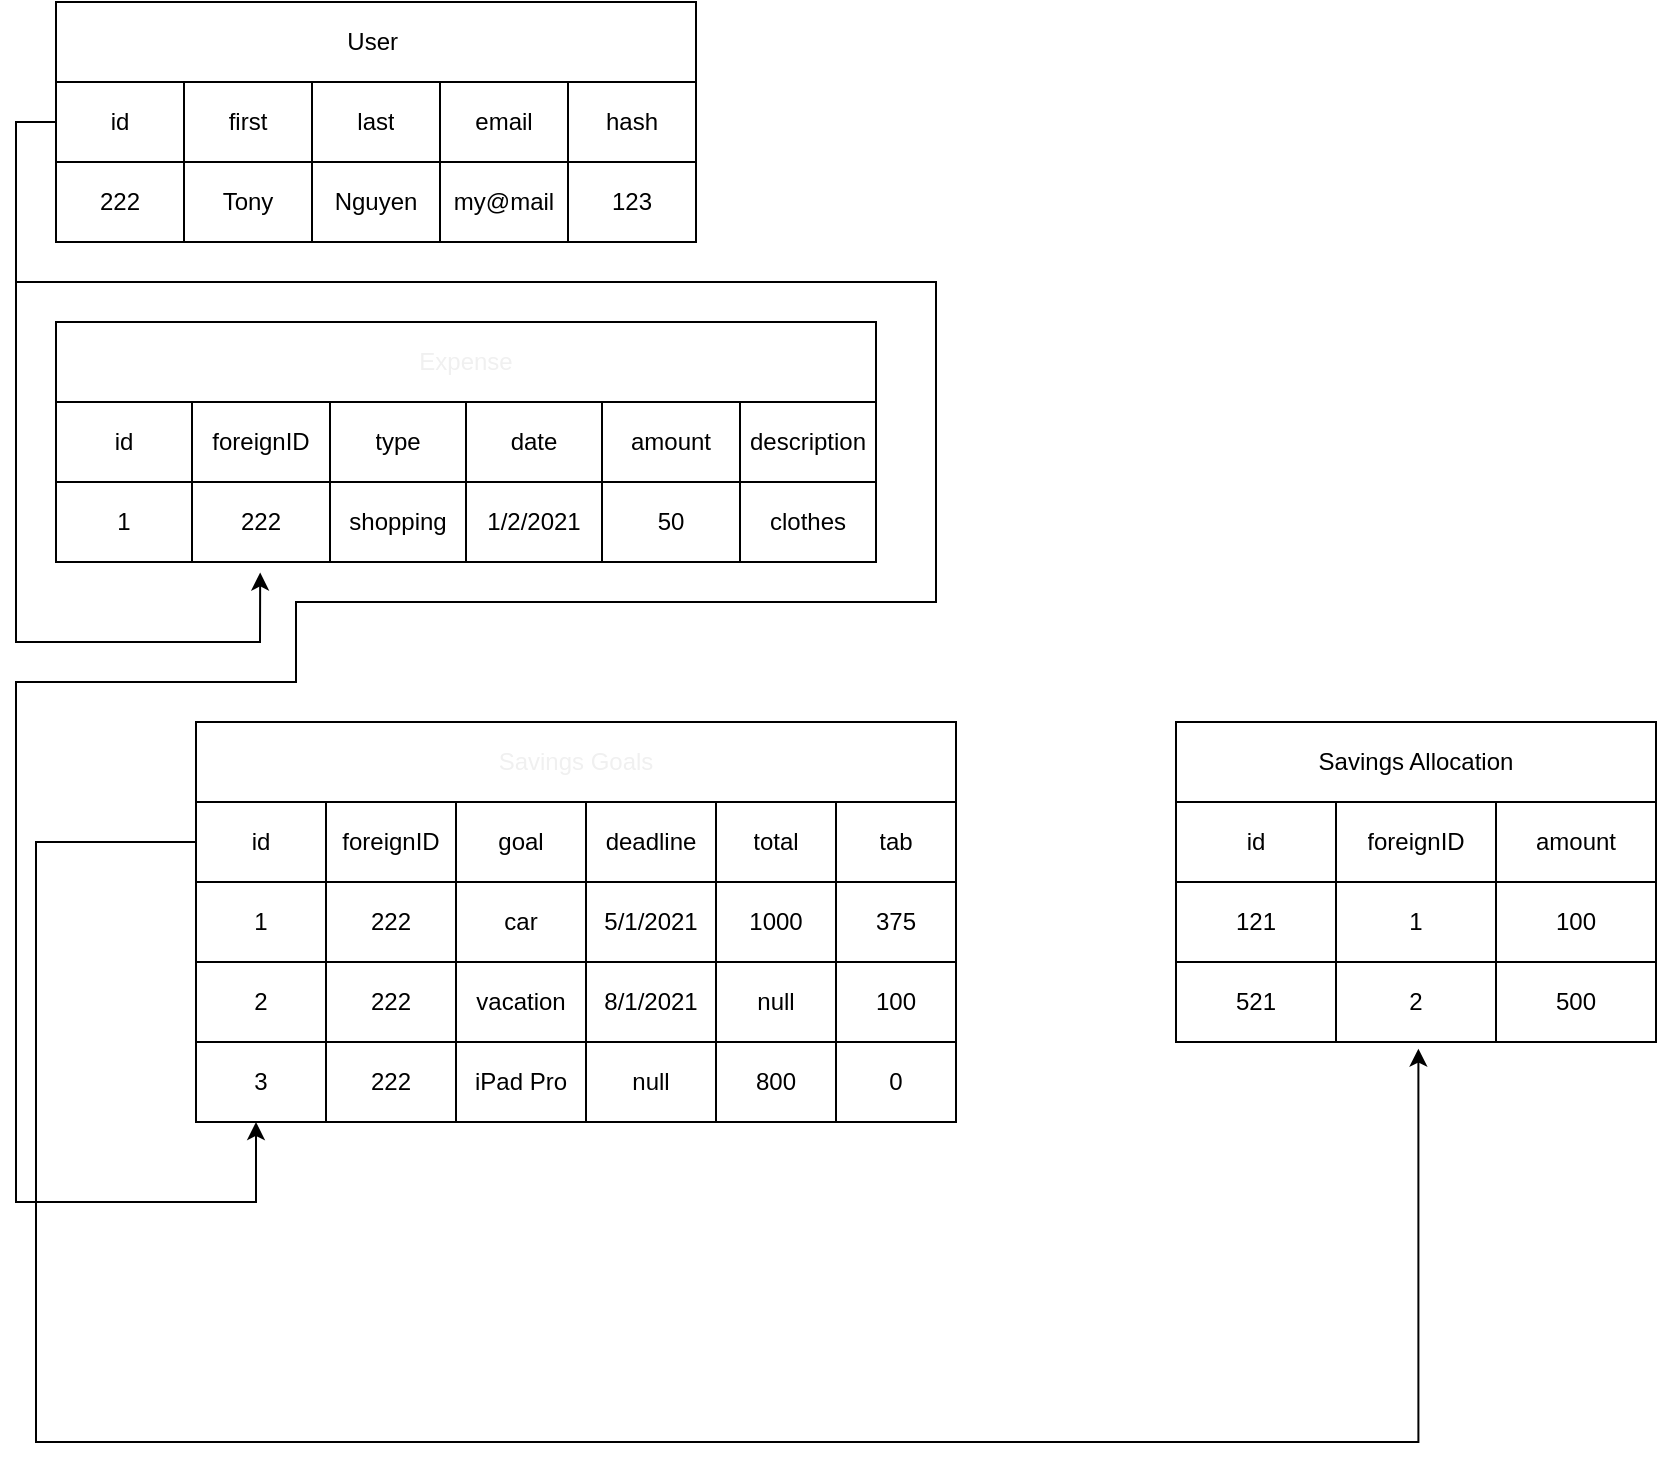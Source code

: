 <mxfile version="13.10.0" type="embed">
    <diagram id="aSk6jj1LciUGQ4dJKjV1" name="Page-1">
        <mxGraphModel dx="1139" dy="576" grid="1" gridSize="10" guides="1" tooltips="1" connect="1" arrows="1" fold="1" page="1" pageScale="1" pageWidth="850" pageHeight="1100" background="none" math="0" shadow="0">
            <root>
                <mxCell id="0"/>
                <mxCell id="1" parent="0"/>
                <mxCell id="109" value="" style="shape=table;html=1;whiteSpace=wrap;startSize=0;container=1;collapsible=0;childLayout=tableLayout;labelBackgroundColor=none;" parent="1" vertex="1">
                    <mxGeometry x="40" y="40" width="320" height="40" as="geometry"/>
                </mxCell>
                <mxCell id="110" value="" style="shape=partialRectangle;html=1;whiteSpace=wrap;collapsible=0;dropTarget=0;pointerEvents=0;fillColor=none;top=0;left=0;bottom=0;right=0;points=[[0,0.5],[1,0.5]];portConstraint=eastwest;" parent="109" vertex="1">
                    <mxGeometry width="320" height="40" as="geometry"/>
                </mxCell>
                <mxCell id="111" value="id" style="shape=partialRectangle;html=1;whiteSpace=wrap;connectable=0;overflow=hidden;fillColor=none;top=0;left=0;bottom=0;right=0;" parent="110" vertex="1">
                    <mxGeometry width="64" height="40" as="geometry"/>
                </mxCell>
                <mxCell id="112" value="first" style="shape=partialRectangle;html=1;whiteSpace=wrap;connectable=0;overflow=hidden;fillColor=none;top=0;left=0;bottom=0;right=0;" parent="110" vertex="1">
                    <mxGeometry x="64" width="64" height="40" as="geometry"/>
                </mxCell>
                <mxCell id="113" value="last" style="shape=partialRectangle;html=1;whiteSpace=wrap;connectable=0;overflow=hidden;fillColor=none;top=0;left=0;bottom=0;right=0;" parent="110" vertex="1">
                    <mxGeometry x="128" width="64" height="40" as="geometry"/>
                </mxCell>
                <mxCell id="114" value="email" style="shape=partialRectangle;html=1;whiteSpace=wrap;connectable=0;overflow=hidden;fillColor=none;top=0;left=0;bottom=0;right=0;" parent="110" vertex="1">
                    <mxGeometry x="192" width="64" height="40" as="geometry"/>
                </mxCell>
                <mxCell id="115" value="hash" style="shape=partialRectangle;html=1;whiteSpace=wrap;connectable=0;overflow=hidden;fillColor=none;top=0;left=0;bottom=0;right=0;" parent="110" vertex="1">
                    <mxGeometry x="256" width="64" height="40" as="geometry"/>
                </mxCell>
                <mxCell id="116" value="" style="shape=table;html=1;whiteSpace=wrap;startSize=0;container=1;collapsible=0;childLayout=tableLayout;" parent="1" vertex="1">
                    <mxGeometry x="40" y="80" width="320" height="40" as="geometry"/>
                </mxCell>
                <mxCell id="117" value="" style="shape=partialRectangle;html=1;whiteSpace=wrap;collapsible=0;dropTarget=0;pointerEvents=0;fillColor=none;top=0;left=0;bottom=0;right=0;points=[[0,0.5],[1,0.5]];portConstraint=eastwest;" parent="116" vertex="1">
                    <mxGeometry width="320" height="40" as="geometry"/>
                </mxCell>
                <mxCell id="118" value="222" style="shape=partialRectangle;html=1;whiteSpace=wrap;connectable=0;overflow=hidden;fillColor=none;top=0;left=0;bottom=0;right=0;" parent="117" vertex="1">
                    <mxGeometry width="64" height="40" as="geometry"/>
                </mxCell>
                <mxCell id="119" value="Tony" style="shape=partialRectangle;html=1;whiteSpace=wrap;connectable=0;overflow=hidden;fillColor=none;top=0;left=0;bottom=0;right=0;" parent="117" vertex="1">
                    <mxGeometry x="64" width="64" height="40" as="geometry"/>
                </mxCell>
                <mxCell id="120" value="Nguyen" style="shape=partialRectangle;html=1;whiteSpace=wrap;connectable=0;overflow=hidden;fillColor=none;top=0;left=0;bottom=0;right=0;" parent="117" vertex="1">
                    <mxGeometry x="128" width="64" height="40" as="geometry"/>
                </mxCell>
                <mxCell id="121" value="my@mail" style="shape=partialRectangle;html=1;whiteSpace=wrap;connectable=0;overflow=hidden;fillColor=none;top=0;left=0;bottom=0;right=0;" parent="117" vertex="1">
                    <mxGeometry x="192" width="64" height="40" as="geometry"/>
                </mxCell>
                <mxCell id="122" value="123" style="shape=partialRectangle;html=1;whiteSpace=wrap;connectable=0;overflow=hidden;fillColor=none;top=0;left=0;bottom=0;right=0;" parent="117" vertex="1">
                    <mxGeometry x="256" width="64" height="40" as="geometry"/>
                </mxCell>
                <mxCell id="132" value="" style="shape=table;html=1;whiteSpace=wrap;startSize=0;container=1;collapsible=0;childLayout=tableLayout;" parent="1" vertex="1">
                    <mxGeometry x="40" y="200" width="410" height="80" as="geometry"/>
                </mxCell>
                <mxCell id="125" value="" style="shape=partialRectangle;html=1;whiteSpace=wrap;collapsible=0;dropTarget=0;pointerEvents=0;fillColor=none;top=0;left=0;bottom=0;right=0;points=[[0,0.5],[1,0.5]];portConstraint=eastwest;" parent="132" vertex="1">
                    <mxGeometry width="410" height="40" as="geometry"/>
                </mxCell>
                <mxCell id="126" value="id" style="shape=partialRectangle;html=1;whiteSpace=wrap;connectable=0;overflow=hidden;fillColor=none;top=0;left=0;bottom=0;right=0;" parent="125" vertex="1">
                    <mxGeometry width="68" height="40" as="geometry"/>
                </mxCell>
                <mxCell id="127" value="foreignID" style="shape=partialRectangle;html=1;whiteSpace=wrap;connectable=0;overflow=hidden;fillColor=none;top=0;left=0;bottom=0;right=0;" parent="125" vertex="1">
                    <mxGeometry x="68" width="69" height="40" as="geometry"/>
                </mxCell>
                <mxCell id="128" value="type" style="shape=partialRectangle;html=1;whiteSpace=wrap;connectable=0;overflow=hidden;fillColor=none;top=0;left=0;bottom=0;right=0;" parent="125" vertex="1">
                    <mxGeometry x="137" width="68" height="40" as="geometry"/>
                </mxCell>
                <mxCell id="129" value="date" style="shape=partialRectangle;html=1;whiteSpace=wrap;connectable=0;overflow=hidden;fillColor=none;top=0;left=0;bottom=0;right=0;" parent="125" vertex="1">
                    <mxGeometry x="205" width="68" height="40" as="geometry"/>
                </mxCell>
                <mxCell id="130" value="amount" style="shape=partialRectangle;html=1;whiteSpace=wrap;connectable=0;overflow=hidden;fillColor=none;top=0;left=0;bottom=0;right=0;" parent="125" vertex="1">
                    <mxGeometry x="273" width="69" height="40" as="geometry"/>
                </mxCell>
                <mxCell id="131" value="description" style="shape=partialRectangle;html=1;whiteSpace=wrap;connectable=0;overflow=hidden;fillColor=none;top=0;left=0;bottom=0;right=0;" parent="125" vertex="1">
                    <mxGeometry x="342" width="68" height="40" as="geometry"/>
                </mxCell>
                <mxCell id="133" value="" style="shape=partialRectangle;html=1;whiteSpace=wrap;collapsible=0;dropTarget=0;pointerEvents=0;fillColor=none;top=0;left=0;bottom=0;right=0;points=[[0,0.5],[1,0.5]];portConstraint=eastwest;" parent="132" vertex="1">
                    <mxGeometry y="40" width="410" height="40" as="geometry"/>
                </mxCell>
                <mxCell id="134" value="1" style="shape=partialRectangle;html=1;whiteSpace=wrap;connectable=0;overflow=hidden;fillColor=none;top=0;left=0;bottom=0;right=0;" parent="133" vertex="1">
                    <mxGeometry width="68" height="40" as="geometry"/>
                </mxCell>
                <mxCell id="135" value="222" style="shape=partialRectangle;html=1;whiteSpace=wrap;connectable=0;overflow=hidden;fillColor=none;top=0;left=0;bottom=0;right=0;" parent="133" vertex="1">
                    <mxGeometry x="68" width="69" height="40" as="geometry"/>
                </mxCell>
                <mxCell id="136" value="shopping" style="shape=partialRectangle;html=1;whiteSpace=wrap;connectable=0;overflow=hidden;fillColor=none;top=0;left=0;bottom=0;right=0;" parent="133" vertex="1">
                    <mxGeometry x="137" width="68" height="40" as="geometry"/>
                </mxCell>
                <mxCell id="137" value="1/2/2021" style="shape=partialRectangle;html=1;whiteSpace=wrap;connectable=0;overflow=hidden;fillColor=none;top=0;left=0;bottom=0;right=0;" parent="133" vertex="1">
                    <mxGeometry x="205" width="68" height="40" as="geometry"/>
                </mxCell>
                <mxCell id="138" value="50" style="shape=partialRectangle;html=1;whiteSpace=wrap;connectable=0;overflow=hidden;fillColor=none;top=0;left=0;bottom=0;right=0;" parent="133" vertex="1">
                    <mxGeometry x="273" width="69" height="40" as="geometry"/>
                </mxCell>
                <mxCell id="139" value="clothes" style="shape=partialRectangle;html=1;whiteSpace=wrap;connectable=0;overflow=hidden;fillColor=none;top=0;left=0;bottom=0;right=0;" parent="133" vertex="1">
                    <mxGeometry x="342" width="68" height="40" as="geometry"/>
                </mxCell>
                <mxCell id="140" value="User&amp;nbsp;" style="rounded=0;whiteSpace=wrap;html=1;labelBackgroundColor=none;" parent="1" vertex="1">
                    <mxGeometry x="40" width="320" height="40" as="geometry"/>
                </mxCell>
                <mxCell id="141" value="Expense" style="rounded=0;whiteSpace=wrap;html=1;labelBackgroundColor=none;fontColor=#f0f0f0;" parent="1" vertex="1">
                    <mxGeometry x="40" y="160" width="410" height="40" as="geometry"/>
                </mxCell>
                <mxCell id="152" value="Savings Goals" style="rounded=0;whiteSpace=wrap;html=1;labelBackgroundColor=none;fontColor=#f0f0f0;" parent="1" vertex="1">
                    <mxGeometry x="110" y="360" width="380" height="40" as="geometry"/>
                </mxCell>
                <mxCell id="153" value="" style="shape=table;html=1;whiteSpace=wrap;startSize=0;container=1;collapsible=0;childLayout=tableLayout;" parent="1" vertex="1">
                    <mxGeometry x="110" y="400" width="260" height="40" as="geometry"/>
                </mxCell>
                <mxCell id="154" value="" style="shape=partialRectangle;html=1;whiteSpace=wrap;collapsible=0;dropTarget=0;pointerEvents=0;fillColor=none;top=0;left=0;bottom=0;right=0;points=[[0,0.5],[1,0.5]];portConstraint=eastwest;" parent="153" vertex="1">
                    <mxGeometry width="260" height="40" as="geometry"/>
                </mxCell>
                <mxCell id="155" value="id" style="shape=partialRectangle;html=1;whiteSpace=wrap;connectable=0;overflow=hidden;fillColor=none;top=0;left=0;bottom=0;right=0;" parent="154" vertex="1">
                    <mxGeometry width="65" height="40" as="geometry"/>
                </mxCell>
                <mxCell id="156" value="foreignID" style="shape=partialRectangle;html=1;whiteSpace=wrap;connectable=0;overflow=hidden;fillColor=none;top=0;left=0;bottom=0;right=0;" parent="154" vertex="1">
                    <mxGeometry x="65" width="65" height="40" as="geometry"/>
                </mxCell>
                <mxCell id="157" value="goal" style="shape=partialRectangle;html=1;whiteSpace=wrap;connectable=0;overflow=hidden;fillColor=none;top=0;left=0;bottom=0;right=0;" parent="154" vertex="1">
                    <mxGeometry x="130" width="65" height="40" as="geometry"/>
                </mxCell>
                <mxCell id="158" value="deadline" style="shape=partialRectangle;html=1;whiteSpace=wrap;connectable=0;overflow=hidden;fillColor=none;top=0;left=0;bottom=0;right=0;" parent="154" vertex="1">
                    <mxGeometry x="195" width="65" height="40" as="geometry"/>
                </mxCell>
                <mxCell id="159" value="" style="shape=table;html=1;whiteSpace=wrap;startSize=0;container=1;collapsible=0;childLayout=tableLayout;" parent="1" vertex="1">
                    <mxGeometry x="110" y="440" width="260" height="120" as="geometry"/>
                </mxCell>
                <mxCell id="263" value="" style="shape=partialRectangle;html=1;whiteSpace=wrap;collapsible=0;dropTarget=0;pointerEvents=0;fillColor=none;top=0;left=0;bottom=0;right=0;points=[[0,0.5],[1,0.5]];portConstraint=eastwest;" vertex="1" parent="159">
                    <mxGeometry width="260" height="40" as="geometry"/>
                </mxCell>
                <mxCell id="264" value="1" style="shape=partialRectangle;html=1;whiteSpace=wrap;connectable=0;overflow=hidden;fillColor=none;top=0;left=0;bottom=0;right=0;" vertex="1" parent="263">
                    <mxGeometry width="65" height="40" as="geometry"/>
                </mxCell>
                <mxCell id="265" value="222" style="shape=partialRectangle;html=1;whiteSpace=wrap;connectable=0;overflow=hidden;fillColor=none;top=0;left=0;bottom=0;right=0;" vertex="1" parent="263">
                    <mxGeometry x="65" width="65" height="40" as="geometry"/>
                </mxCell>
                <mxCell id="266" value="car" style="shape=partialRectangle;html=1;whiteSpace=wrap;connectable=0;overflow=hidden;fillColor=none;top=0;left=0;bottom=0;right=0;" vertex="1" parent="263">
                    <mxGeometry x="130" width="65" height="40" as="geometry"/>
                </mxCell>
                <mxCell id="267" value="5/1/2021" style="shape=partialRectangle;html=1;whiteSpace=wrap;connectable=0;overflow=hidden;fillColor=none;top=0;left=0;bottom=0;right=0;" vertex="1" parent="263">
                    <mxGeometry x="195" width="65" height="40" as="geometry"/>
                </mxCell>
                <mxCell id="278" value="" style="shape=partialRectangle;html=1;whiteSpace=wrap;collapsible=0;dropTarget=0;pointerEvents=0;fillColor=none;top=0;left=0;bottom=0;right=0;points=[[0,0.5],[1,0.5]];portConstraint=eastwest;" vertex="1" parent="159">
                    <mxGeometry y="40" width="260" height="40" as="geometry"/>
                </mxCell>
                <mxCell id="279" value="2" style="shape=partialRectangle;html=1;whiteSpace=wrap;connectable=0;overflow=hidden;fillColor=none;top=0;left=0;bottom=0;right=0;" vertex="1" parent="278">
                    <mxGeometry width="65" height="40" as="geometry"/>
                </mxCell>
                <mxCell id="280" value="222" style="shape=partialRectangle;html=1;whiteSpace=wrap;connectable=0;overflow=hidden;fillColor=none;top=0;left=0;bottom=0;right=0;" vertex="1" parent="278">
                    <mxGeometry x="65" width="65" height="40" as="geometry"/>
                </mxCell>
                <mxCell id="281" value="vacation" style="shape=partialRectangle;html=1;whiteSpace=wrap;connectable=0;overflow=hidden;fillColor=none;top=0;left=0;bottom=0;right=0;" vertex="1" parent="278">
                    <mxGeometry x="130" width="65" height="40" as="geometry"/>
                </mxCell>
                <mxCell id="282" value="8/1/2021" style="shape=partialRectangle;html=1;whiteSpace=wrap;connectable=0;overflow=hidden;fillColor=none;top=0;left=0;bottom=0;right=0;" vertex="1" parent="278">
                    <mxGeometry x="195" width="65" height="40" as="geometry"/>
                </mxCell>
                <mxCell id="160" value="" style="shape=partialRectangle;html=1;whiteSpace=wrap;collapsible=0;dropTarget=0;pointerEvents=0;fillColor=none;top=0;left=0;bottom=0;right=0;points=[[0,0.5],[1,0.5]];portConstraint=eastwest;" parent="159" vertex="1">
                    <mxGeometry y="80" width="260" height="40" as="geometry"/>
                </mxCell>
                <mxCell id="161" value="3" style="shape=partialRectangle;html=1;whiteSpace=wrap;connectable=0;overflow=hidden;fillColor=none;top=0;left=0;bottom=0;right=0;" parent="160" vertex="1">
                    <mxGeometry width="65" height="40" as="geometry"/>
                </mxCell>
                <mxCell id="162" value="222" style="shape=partialRectangle;html=1;whiteSpace=wrap;connectable=0;overflow=hidden;fillColor=none;top=0;left=0;bottom=0;right=0;" parent="160" vertex="1">
                    <mxGeometry x="65" width="65" height="40" as="geometry"/>
                </mxCell>
                <mxCell id="163" value="iPad Pro" style="shape=partialRectangle;html=1;whiteSpace=wrap;connectable=0;overflow=hidden;fillColor=none;top=0;left=0;bottom=0;right=0;" parent="160" vertex="1">
                    <mxGeometry x="130" width="65" height="40" as="geometry"/>
                </mxCell>
                <mxCell id="164" value="null" style="shape=partialRectangle;html=1;whiteSpace=wrap;connectable=0;overflow=hidden;fillColor=none;top=0;left=0;bottom=0;right=0;" parent="160" vertex="1">
                    <mxGeometry x="195" width="65" height="40" as="geometry"/>
                </mxCell>
                <mxCell id="211" style="edgeStyle=none;rounded=0;orthogonalLoop=1;jettySize=auto;html=1;exitX=0;exitY=0.5;exitDx=0;exitDy=0;fontColor=#f0f0f0;entryX=0.249;entryY=1.131;entryDx=0;entryDy=0;entryPerimeter=0;" parent="1" source="110" target="133" edge="1">
                    <mxGeometry relative="1" as="geometry">
                        <mxPoint x="190" y="400" as="targetPoint"/>
                        <Array as="points">
                            <mxPoint x="20" y="60"/>
                            <mxPoint x="20" y="140"/>
                            <mxPoint x="20" y="200"/>
                            <mxPoint x="20" y="320"/>
                            <mxPoint x="110" y="320"/>
                            <mxPoint x="142" y="320"/>
                        </Array>
                    </mxGeometry>
                </mxCell>
                <mxCell id="219" style="edgeStyle=orthogonalEdgeStyle;rounded=0;orthogonalLoop=1;jettySize=auto;html=1;exitX=0;exitY=0.5;exitDx=0;exitDy=0;" edge="1" parent="1" source="110">
                    <mxGeometry relative="1" as="geometry">
                        <mxPoint x="140" y="560" as="targetPoint"/>
                        <Array as="points">
                            <mxPoint x="20" y="60"/>
                            <mxPoint x="20" y="140"/>
                            <mxPoint x="480" y="140"/>
                            <mxPoint x="480" y="300"/>
                            <mxPoint x="160" y="300"/>
                            <mxPoint x="160" y="340"/>
                            <mxPoint x="20" y="340"/>
                            <mxPoint x="20" y="600"/>
                            <mxPoint x="140" y="600"/>
                        </Array>
                    </mxGeometry>
                </mxCell>
                <mxCell id="290" value="" style="shape=table;html=1;whiteSpace=wrap;startSize=0;container=1;collapsible=0;childLayout=tableLayout;" vertex="1" parent="1">
                    <mxGeometry x="370" y="400" width="60" height="160" as="geometry"/>
                </mxCell>
                <mxCell id="291" value="" style="shape=partialRectangle;html=1;whiteSpace=wrap;collapsible=0;dropTarget=0;pointerEvents=0;fillColor=none;top=0;left=0;bottom=0;right=0;points=[[0,0.5],[1,0.5]];portConstraint=eastwest;" vertex="1" parent="290">
                    <mxGeometry width="60" height="40" as="geometry"/>
                </mxCell>
                <mxCell id="292" value="total" style="shape=partialRectangle;html=1;whiteSpace=wrap;connectable=0;overflow=hidden;fillColor=none;top=0;left=0;bottom=0;right=0;" vertex="1" parent="291">
                    <mxGeometry width="60" height="40" as="geometry"/>
                </mxCell>
                <mxCell id="293" value="" style="shape=partialRectangle;html=1;whiteSpace=wrap;collapsible=0;dropTarget=0;pointerEvents=0;fillColor=none;top=0;left=0;bottom=0;right=0;points=[[0,0.5],[1,0.5]];portConstraint=eastwest;" vertex="1" parent="290">
                    <mxGeometry y="40" width="60" height="40" as="geometry"/>
                </mxCell>
                <mxCell id="294" value="1000" style="shape=partialRectangle;html=1;whiteSpace=wrap;connectable=0;overflow=hidden;fillColor=none;top=0;left=0;bottom=0;right=0;" vertex="1" parent="293">
                    <mxGeometry width="60" height="40" as="geometry"/>
                </mxCell>
                <mxCell id="295" value="" style="shape=partialRectangle;html=1;whiteSpace=wrap;collapsible=0;dropTarget=0;pointerEvents=0;fillColor=none;top=0;left=0;bottom=0;right=0;points=[[0,0.5],[1,0.5]];portConstraint=eastwest;" vertex="1" parent="290">
                    <mxGeometry y="80" width="60" height="40" as="geometry"/>
                </mxCell>
                <mxCell id="296" value="null" style="shape=partialRectangle;html=1;whiteSpace=wrap;connectable=0;overflow=hidden;fillColor=none;top=0;left=0;bottom=0;right=0;" vertex="1" parent="295">
                    <mxGeometry width="60" height="40" as="geometry"/>
                </mxCell>
                <mxCell id="297" value="" style="shape=partialRectangle;html=1;whiteSpace=wrap;collapsible=0;dropTarget=0;pointerEvents=0;fillColor=none;top=0;left=0;bottom=0;right=0;points=[[0,0.5],[1,0.5]];portConstraint=eastwest;" vertex="1" parent="290">
                    <mxGeometry y="120" width="60" height="40" as="geometry"/>
                </mxCell>
                <mxCell id="298" value="800" style="shape=partialRectangle;html=1;whiteSpace=wrap;connectable=0;overflow=hidden;fillColor=none;top=0;left=0;bottom=0;right=0;" vertex="1" parent="297">
                    <mxGeometry width="60" height="40" as="geometry"/>
                </mxCell>
                <mxCell id="299" value="Savings Allocation" style="rounded=0;whiteSpace=wrap;html=1;" vertex="1" parent="1">
                    <mxGeometry x="600" y="360" width="240" height="40" as="geometry"/>
                </mxCell>
                <mxCell id="300" value="" style="shape=table;html=1;whiteSpace=wrap;startSize=0;container=1;collapsible=0;childLayout=tableLayout;" vertex="1" parent="1">
                    <mxGeometry x="600" y="400" width="240" height="120" as="geometry"/>
                </mxCell>
                <mxCell id="310" value="" style="shape=partialRectangle;html=1;whiteSpace=wrap;collapsible=0;dropTarget=0;pointerEvents=0;fillColor=none;top=0;left=0;bottom=0;right=0;points=[[0,0.5],[1,0.5]];portConstraint=eastwest;" vertex="1" parent="300">
                    <mxGeometry width="240" height="40" as="geometry"/>
                </mxCell>
                <mxCell id="311" value="id" style="shape=partialRectangle;html=1;whiteSpace=wrap;connectable=0;overflow=hidden;fillColor=none;top=0;left=0;bottom=0;right=0;" vertex="1" parent="310">
                    <mxGeometry width="80" height="40" as="geometry"/>
                </mxCell>
                <mxCell id="312" value="foreignID" style="shape=partialRectangle;html=1;whiteSpace=wrap;connectable=0;overflow=hidden;fillColor=none;top=0;left=0;bottom=0;right=0;" vertex="1" parent="310">
                    <mxGeometry x="80" width="80" height="40" as="geometry"/>
                </mxCell>
                <mxCell id="313" value="amount" style="shape=partialRectangle;html=1;whiteSpace=wrap;connectable=0;overflow=hidden;fillColor=none;top=0;left=0;bottom=0;right=0;" vertex="1" parent="310">
                    <mxGeometry x="160" width="80" height="40" as="geometry"/>
                </mxCell>
                <mxCell id="314" value="" style="shape=partialRectangle;html=1;whiteSpace=wrap;collapsible=0;dropTarget=0;pointerEvents=0;fillColor=none;top=0;left=0;bottom=0;right=0;points=[[0,0.5],[1,0.5]];portConstraint=eastwest;" vertex="1" parent="300">
                    <mxGeometry y="40" width="240" height="40" as="geometry"/>
                </mxCell>
                <mxCell id="315" value="121" style="shape=partialRectangle;html=1;whiteSpace=wrap;connectable=0;overflow=hidden;fillColor=none;top=0;left=0;bottom=0;right=0;" vertex="1" parent="314">
                    <mxGeometry width="80" height="40" as="geometry"/>
                </mxCell>
                <mxCell id="316" value="1" style="shape=partialRectangle;html=1;whiteSpace=wrap;connectable=0;overflow=hidden;fillColor=none;top=0;left=0;bottom=0;right=0;" vertex="1" parent="314">
                    <mxGeometry x="80" width="80" height="40" as="geometry"/>
                </mxCell>
                <mxCell id="317" value="100" style="shape=partialRectangle;html=1;whiteSpace=wrap;connectable=0;overflow=hidden;fillColor=none;top=0;left=0;bottom=0;right=0;" vertex="1" parent="314">
                    <mxGeometry x="160" width="80" height="40" as="geometry"/>
                </mxCell>
                <mxCell id="301" value="" style="shape=partialRectangle;html=1;whiteSpace=wrap;collapsible=0;dropTarget=0;pointerEvents=0;fillColor=none;top=0;left=0;bottom=0;right=0;points=[[0,0.5],[1,0.5]];portConstraint=eastwest;" vertex="1" parent="300">
                    <mxGeometry y="80" width="240" height="40" as="geometry"/>
                </mxCell>
                <mxCell id="302" value="521" style="shape=partialRectangle;html=1;whiteSpace=wrap;connectable=0;overflow=hidden;fillColor=none;top=0;left=0;bottom=0;right=0;" vertex="1" parent="301">
                    <mxGeometry width="80" height="40" as="geometry"/>
                </mxCell>
                <mxCell id="303" value="2" style="shape=partialRectangle;html=1;whiteSpace=wrap;connectable=0;overflow=hidden;fillColor=none;top=0;left=0;bottom=0;right=0;" vertex="1" parent="301">
                    <mxGeometry x="80" width="80" height="40" as="geometry"/>
                </mxCell>
                <mxCell id="304" value="500" style="shape=partialRectangle;html=1;whiteSpace=wrap;connectable=0;overflow=hidden;fillColor=none;top=0;left=0;bottom=0;right=0;" vertex="1" parent="301">
                    <mxGeometry x="160" width="80" height="40" as="geometry"/>
                </mxCell>
                <mxCell id="318" style="edgeStyle=orthogonalEdgeStyle;rounded=0;orthogonalLoop=1;jettySize=auto;html=1;exitX=0;exitY=0.5;exitDx=0;exitDy=0;entryX=0.505;entryY=1.083;entryDx=0;entryDy=0;entryPerimeter=0;" edge="1" parent="1" source="154" target="301">
                    <mxGeometry relative="1" as="geometry">
                        <mxPoint x="600" y="620" as="targetPoint"/>
                        <Array as="points">
                            <mxPoint x="30" y="420"/>
                            <mxPoint x="30" y="720"/>
                            <mxPoint x="721" y="720"/>
                        </Array>
                    </mxGeometry>
                </mxCell>
                <mxCell id="319" value="" style="shape=table;html=1;whiteSpace=wrap;startSize=0;container=1;collapsible=0;childLayout=tableLayout;" vertex="1" parent="1">
                    <mxGeometry x="430" y="400" width="60" height="160" as="geometry"/>
                </mxCell>
                <mxCell id="320" value="" style="shape=partialRectangle;html=1;whiteSpace=wrap;collapsible=0;dropTarget=0;pointerEvents=0;fillColor=none;top=0;left=0;bottom=0;right=0;points=[[0,0.5],[1,0.5]];portConstraint=eastwest;" vertex="1" parent="319">
                    <mxGeometry width="60" height="40" as="geometry"/>
                </mxCell>
                <mxCell id="321" value="tab" style="shape=partialRectangle;html=1;whiteSpace=wrap;connectable=0;overflow=hidden;fillColor=none;top=0;left=0;bottom=0;right=0;" vertex="1" parent="320">
                    <mxGeometry width="60" height="40" as="geometry"/>
                </mxCell>
                <mxCell id="322" value="" style="shape=partialRectangle;html=1;whiteSpace=wrap;collapsible=0;dropTarget=0;pointerEvents=0;fillColor=none;top=0;left=0;bottom=0;right=0;points=[[0,0.5],[1,0.5]];portConstraint=eastwest;" vertex="1" parent="319">
                    <mxGeometry y="40" width="60" height="40" as="geometry"/>
                </mxCell>
                <mxCell id="323" value="375" style="shape=partialRectangle;html=1;whiteSpace=wrap;connectable=0;overflow=hidden;fillColor=none;top=0;left=0;bottom=0;right=0;" vertex="1" parent="322">
                    <mxGeometry width="60" height="40" as="geometry"/>
                </mxCell>
                <mxCell id="324" value="" style="shape=partialRectangle;html=1;whiteSpace=wrap;collapsible=0;dropTarget=0;pointerEvents=0;fillColor=none;top=0;left=0;bottom=0;right=0;points=[[0,0.5],[1,0.5]];portConstraint=eastwest;" vertex="1" parent="319">
                    <mxGeometry y="80" width="60" height="40" as="geometry"/>
                </mxCell>
                <mxCell id="325" value="100" style="shape=partialRectangle;html=1;whiteSpace=wrap;connectable=0;overflow=hidden;fillColor=none;top=0;left=0;bottom=0;right=0;" vertex="1" parent="324">
                    <mxGeometry width="60" height="40" as="geometry"/>
                </mxCell>
                <mxCell id="326" value="" style="shape=partialRectangle;html=1;whiteSpace=wrap;collapsible=0;dropTarget=0;pointerEvents=0;fillColor=none;top=0;left=0;bottom=0;right=0;points=[[0,0.5],[1,0.5]];portConstraint=eastwest;" vertex="1" parent="319">
                    <mxGeometry y="120" width="60" height="40" as="geometry"/>
                </mxCell>
                <mxCell id="327" value="0" style="shape=partialRectangle;html=1;whiteSpace=wrap;connectable=0;overflow=hidden;fillColor=none;top=0;left=0;bottom=0;right=0;" vertex="1" parent="326">
                    <mxGeometry width="60" height="40" as="geometry"/>
                </mxCell>
            </root>
        </mxGraphModel>
    </diagram>
</mxfile>